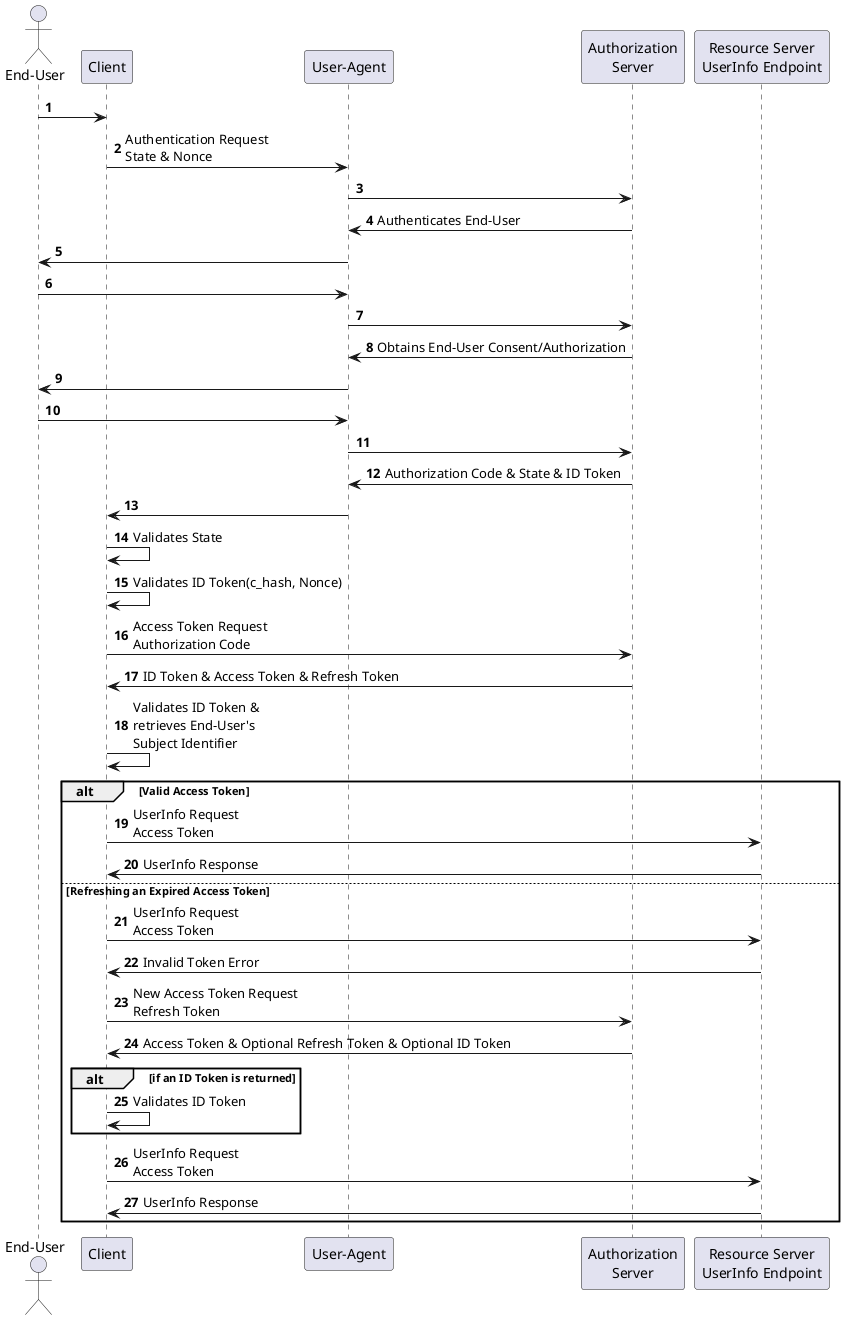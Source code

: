 @startuml OpenID Connect Hybrid Flow with Refresh Token
autonumber
actor "End-User" as EU
participant Client as C
participant "User-Agent" as UA
participant "Authorization\nServer" as AS
participant "Resource Server\nUserInfo Endpoint" as RS

EU -> C:
C -> UA: Authentication Request\nState & Nonce
UA -> AS:
AS -> UA: Authenticates End-User
UA -> EU:
EU -> UA:
UA -> AS:
AS -> UA: Obtains End-User Consent/Authorization
UA -> EU:
EU -> UA:
UA -> AS:
AS -> UA: Authorization Code & State & ID Token
UA -> C:
C -> C: Validates State
C -> C: Validates ID Token(c_hash, Nonce)
C -> AS: Access Token Request\nAuthorization Code
AS -> C: ID Token & Access Token & Refresh Token
C -> C: Validates ID Token &\nretrieves End-User's\nSubject Identifier

alt Valid Access Token
C -> RS: UserInfo Request\nAccess Token
RS -> C: UserInfo Response

else Refreshing an Expired Access Token
C -> RS: UserInfo Request\nAccess Token
RS -> C: Invalid Token Error
C -> AS: New Access Token Request\nRefresh Token
AS -> C: Access Token & Optional Refresh Token & Optional ID Token

alt if an ID Token is returned
C -> C: Validates ID Token
end

C -> RS: UserInfo Request\nAccess Token
RS -> C: UserInfo Response
end
@enduml